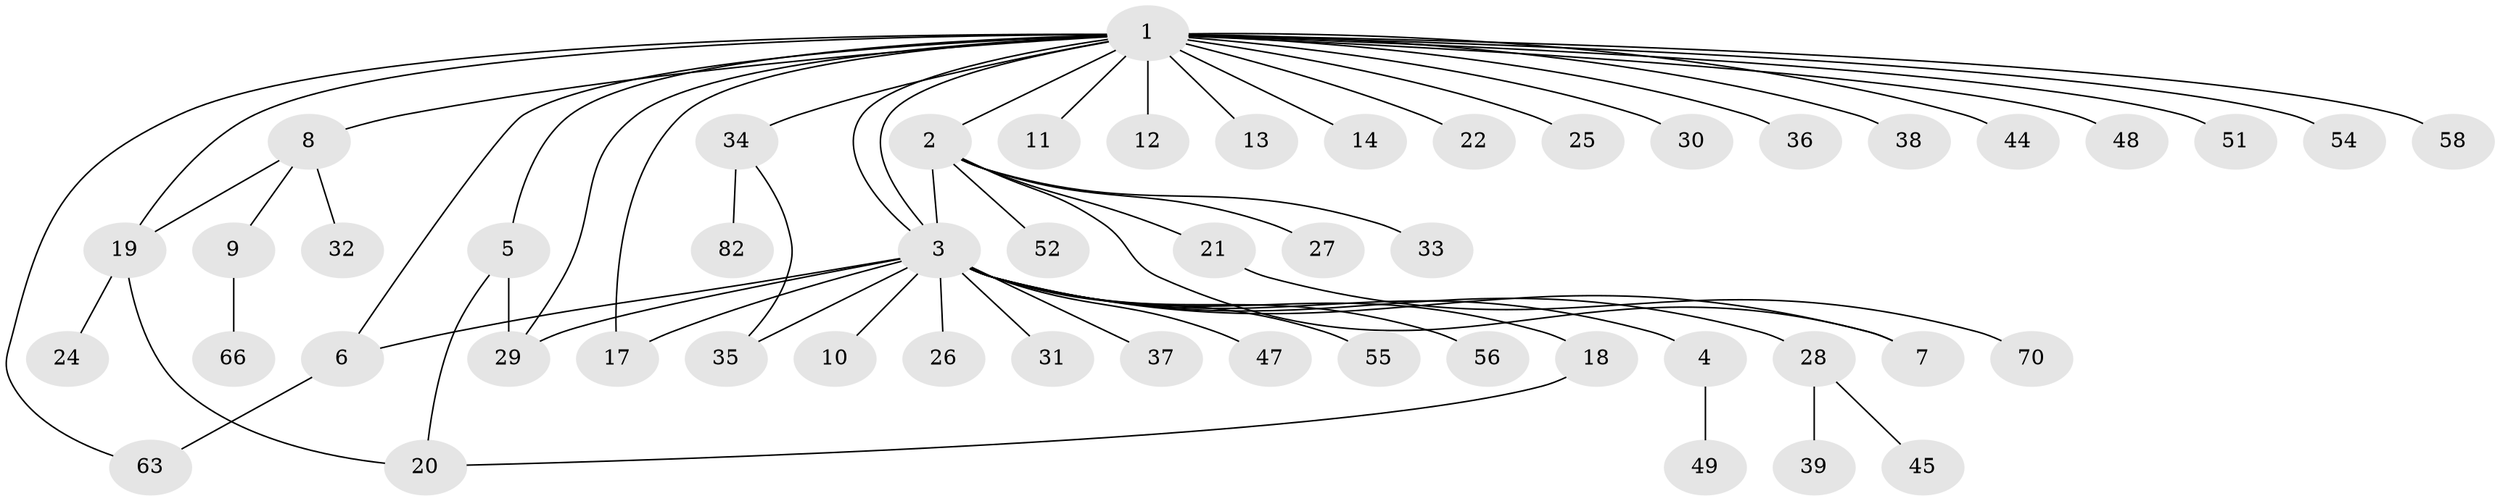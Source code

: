// original degree distribution, {27: 0.011764705882352941, 7: 0.011764705882352941, 22: 0.011764705882352941, 2: 0.2823529411764706, 3: 0.11764705882352941, 4: 0.047058823529411764, 1: 0.4823529411764706, 5: 0.03529411764705882}
// Generated by graph-tools (version 1.1) at 2025/18/03/04/25 18:18:26]
// undirected, 51 vertices, 62 edges
graph export_dot {
graph [start="1"]
  node [color=gray90,style=filled];
  1;
  2;
  3;
  4;
  5 [super="+16"];
  6 [super="+42"];
  7 [super="+43"];
  8;
  9;
  10;
  11 [super="+15"];
  12;
  13;
  14;
  17 [super="+61+75"];
  18;
  19 [super="+23"];
  20 [super="+46+71+80"];
  21;
  22;
  24 [super="+40"];
  25;
  26;
  27;
  28;
  29 [super="+62+50"];
  30;
  31;
  32 [super="+41"];
  33;
  34;
  35;
  36 [super="+53+64"];
  37;
  38;
  39;
  44;
  45;
  47;
  48;
  49;
  51 [super="+67"];
  52;
  54 [super="+77"];
  55;
  56 [super="+81+57"];
  58;
  63 [super="+73+79"];
  66;
  70;
  82;
  1 -- 2;
  1 -- 3;
  1 -- 3;
  1 -- 5;
  1 -- 6;
  1 -- 8;
  1 -- 11;
  1 -- 12;
  1 -- 13;
  1 -- 14;
  1 -- 17;
  1 -- 19;
  1 -- 22;
  1 -- 25;
  1 -- 29 [weight=2];
  1 -- 30;
  1 -- 34;
  1 -- 36;
  1 -- 38;
  1 -- 44;
  1 -- 48;
  1 -- 51 [weight=2];
  1 -- 54;
  1 -- 58;
  1 -- 63;
  2 -- 3;
  2 -- 7;
  2 -- 21;
  2 -- 27;
  2 -- 33;
  2 -- 52;
  3 -- 4;
  3 -- 7 [weight=2];
  3 -- 10;
  3 -- 17 [weight=2];
  3 -- 18;
  3 -- 26;
  3 -- 28;
  3 -- 29;
  3 -- 31;
  3 -- 35;
  3 -- 37;
  3 -- 47;
  3 -- 55;
  3 -- 56 [weight=2];
  3 -- 6;
  4 -- 49;
  5 -- 29 [weight=2];
  5 -- 20;
  6 -- 63;
  8 -- 9;
  8 -- 32;
  8 -- 19;
  9 -- 66;
  18 -- 20;
  19 -- 24;
  19 -- 20;
  21 -- 70;
  28 -- 39;
  28 -- 45;
  34 -- 35;
  34 -- 82;
}
